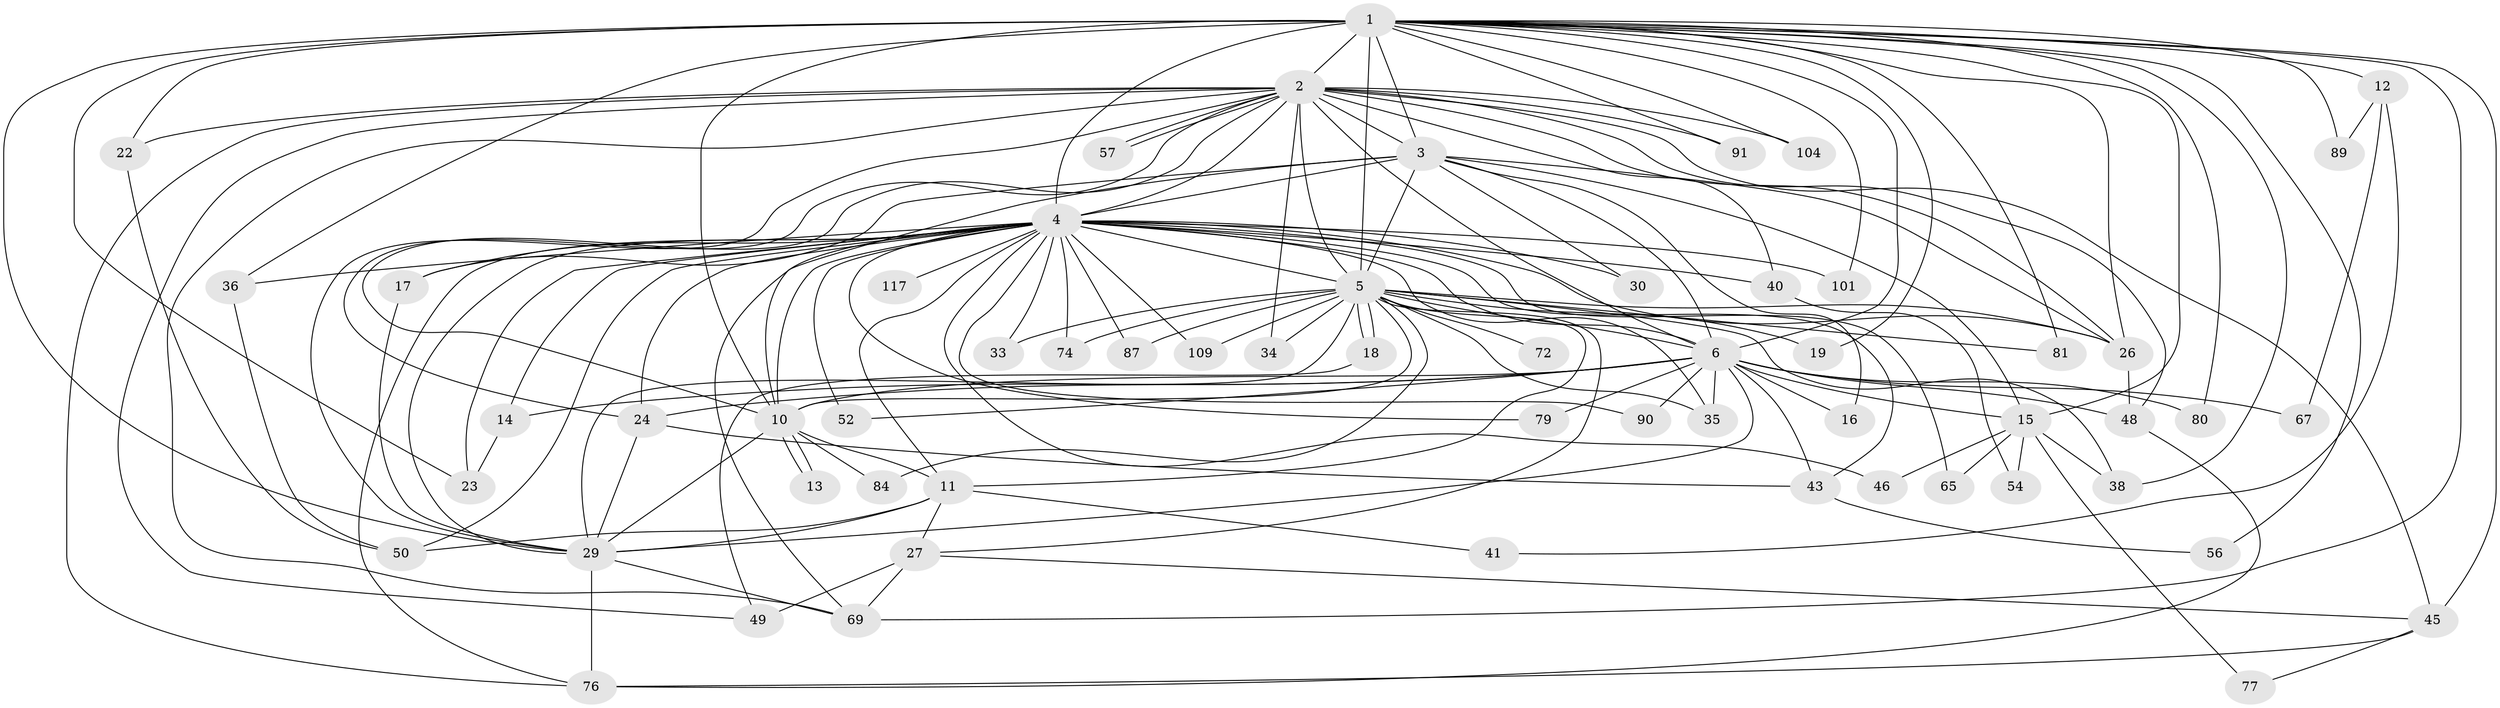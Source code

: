 // original degree distribution, {27: 0.00847457627118644, 25: 0.00847457627118644, 18: 0.00847457627118644, 17: 0.01694915254237288, 28: 0.00847457627118644, 23: 0.00847457627118644, 21: 0.00847457627118644, 20: 0.00847457627118644, 24: 0.00847457627118644, 8: 0.01694915254237288, 5: 0.025423728813559324, 2: 0.5169491525423728, 3: 0.23728813559322035, 6: 0.025423728813559324, 7: 0.00847457627118644, 4: 0.0847457627118644}
// Generated by graph-tools (version 1.1) at 2025/14/03/09/25 04:14:01]
// undirected, 59 vertices, 150 edges
graph export_dot {
graph [start="1"]
  node [color=gray90,style=filled];
  1 [super="+70+8"];
  2 [super="+20"];
  3 [super="+25+59+88"];
  4 [super="+9+7"];
  5 [super="+64+44+60"];
  6;
  10 [super="+51+94+97"];
  11;
  12;
  13;
  14;
  15 [super="+31+28"];
  16;
  17 [super="+95"];
  18;
  19;
  22 [super="+78"];
  23 [super="+85"];
  24 [super="+93+47"];
  26 [super="+107+32+37"];
  27;
  29 [super="+53+71+39+61+58"];
  30;
  33;
  34;
  35 [super="+86"];
  36;
  38 [super="+118"];
  40;
  41;
  43 [super="+63"];
  45 [super="+92"];
  46;
  48 [super="+62"];
  49 [super="+66"];
  50 [super="+75"];
  52;
  54;
  56;
  57;
  65;
  67;
  69 [super="+73"];
  72;
  74;
  76 [super="+116+83"];
  77;
  79;
  80;
  81;
  84;
  87;
  89;
  90;
  91;
  101;
  104;
  109;
  117;
  1 -- 2 [weight=3];
  1 -- 3 [weight=2];
  1 -- 4 [weight=7];
  1 -- 5 [weight=5];
  1 -- 6 [weight=2];
  1 -- 10 [weight=3];
  1 -- 15 [weight=2];
  1 -- 45;
  1 -- 56;
  1 -- 69 [weight=2];
  1 -- 80;
  1 -- 81;
  1 -- 89;
  1 -- 91;
  1 -- 104;
  1 -- 26 [weight=2];
  1 -- 12;
  1 -- 19;
  1 -- 23;
  1 -- 29;
  1 -- 36;
  1 -- 101;
  1 -- 38;
  1 -- 22;
  2 -- 3 [weight=2];
  2 -- 4 [weight=3];
  2 -- 5 [weight=2];
  2 -- 6;
  2 -- 10;
  2 -- 24;
  2 -- 34;
  2 -- 40;
  2 -- 45;
  2 -- 48;
  2 -- 49;
  2 -- 57;
  2 -- 57;
  2 -- 91;
  2 -- 104;
  2 -- 76;
  2 -- 22;
  2 -- 26;
  2 -- 29;
  2 -- 69;
  3 -- 4 [weight=4];
  3 -- 5 [weight=2];
  3 -- 6;
  3 -- 10;
  3 -- 15;
  3 -- 16;
  3 -- 17;
  3 -- 30;
  3 -- 26;
  4 -- 5 [weight=4];
  4 -- 6 [weight=3];
  4 -- 10 [weight=5];
  4 -- 23;
  4 -- 30;
  4 -- 33;
  4 -- 43;
  4 -- 87;
  4 -- 117 [weight=2];
  4 -- 26;
  4 -- 11;
  4 -- 76;
  4 -- 74;
  4 -- 14;
  4 -- 79;
  4 -- 17 [weight=2];
  4 -- 90;
  4 -- 35;
  4 -- 46;
  4 -- 69;
  4 -- 65;
  4 -- 24;
  4 -- 29 [weight=3];
  4 -- 36;
  4 -- 101;
  4 -- 40;
  4 -- 109;
  4 -- 50;
  4 -- 52;
  5 -- 6;
  5 -- 10;
  5 -- 11 [weight=2];
  5 -- 18;
  5 -- 18;
  5 -- 19;
  5 -- 26;
  5 -- 27;
  5 -- 33;
  5 -- 34;
  5 -- 38;
  5 -- 72 [weight=2];
  5 -- 74;
  5 -- 84;
  5 -- 109;
  5 -- 81;
  5 -- 87;
  5 -- 29;
  5 -- 35;
  6 -- 10;
  6 -- 14;
  6 -- 16;
  6 -- 29 [weight=2];
  6 -- 35;
  6 -- 52;
  6 -- 67;
  6 -- 79;
  6 -- 80;
  6 -- 90;
  6 -- 15;
  6 -- 24;
  6 -- 43;
  6 -- 48;
  10 -- 13;
  10 -- 13;
  10 -- 84;
  10 -- 11;
  10 -- 29;
  11 -- 27;
  11 -- 41;
  11 -- 50;
  11 -- 29;
  12 -- 41;
  12 -- 67;
  12 -- 89;
  14 -- 23;
  15 -- 77;
  15 -- 38;
  15 -- 54;
  15 -- 65;
  15 -- 46;
  17 -- 29;
  18 -- 49;
  22 -- 50;
  24 -- 43;
  24 -- 29;
  26 -- 48;
  27 -- 49 [weight=2];
  27 -- 45;
  27 -- 69;
  29 -- 69;
  29 -- 76;
  36 -- 50;
  40 -- 54;
  43 -- 56;
  45 -- 77;
  45 -- 76;
  48 -- 76;
}
